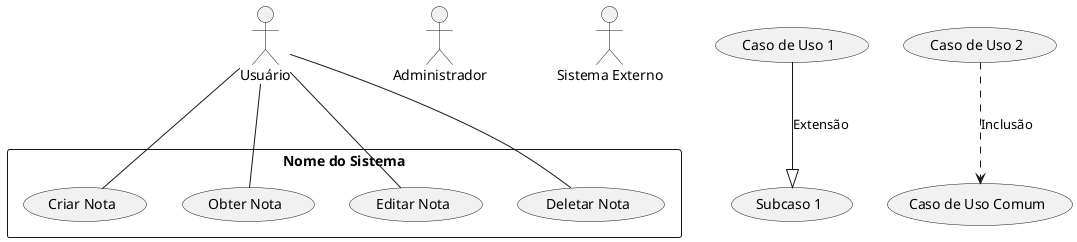 # Le-Grimoire
* Note-making App

@startuml
' Definição dos atores
actor "Usuário" as user
actor "Administrador" as admin
actor "Sistema Externo" as external

' Definição do sistema
rectangle "Nome do Sistema" {
    user -- (Criar Nota)
    user -- (Obter Nota)
    user -- (Editar Nota)
    user -- (Deletar Nota)
}

' Relacionamentos opcionais
(Caso de Uso 1) --|> (Subcaso 1) : Extensão
(Caso de Uso 2) ..> (Caso de Uso Comum) : Inclusão
@enduml